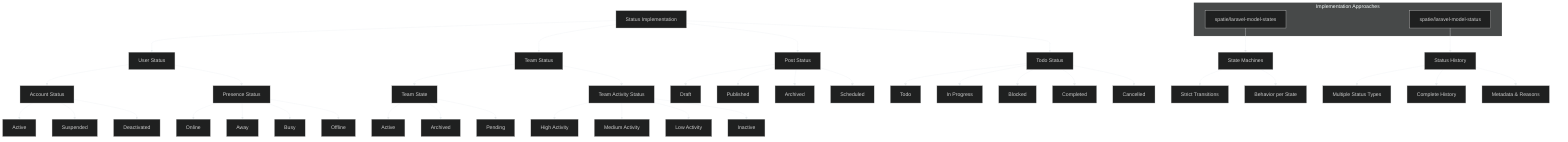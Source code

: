 %%{init: {'theme': 'dark', 'themeVariables': { 'primaryColor': '#2c3e50', 'primaryTextColor': '#ecf0f1', 'primaryBorderColor': '#7f8c8d', 'lineColor': '#ecf0f1', 'secondaryColor': '#34495e', 'tertiaryColor': '#282c34' }}}%%
graph TD
    A[Status Implementation] --> B[User Status]
    A --> C[Team Status]
    A --> D[Post Status]
    A --> E[Todo Status]
    
    B --> B1[Account Status]
    B --> B2[Presence Status]
    
    B1 --> B1A[Active]
    B1 --> B1B[Suspended]
    B1 --> B1C[Deactivated]
    
    B2 --> B2A[Online]
    B2 --> B2B[Away]
    B2 --> B2C[Busy]
    B2 --> B2D[Offline]
    
    C --> C1[Team State]
    C --> C2[Team Activity Status]
    
    C1 --> C1A[Active]
    C1 --> C1B[Archived]
    C1 --> C1C[Pending]
    
    C2 --> C2A[High Activity]
    C2 --> C2B[Medium Activity]
    C2 --> C2C[Low Activity]
    C2 --> C2D[Inactive]
    
    D --> D1[Draft]
    D --> D2[Published]
    D --> D3[Archived]
    D --> D4[Scheduled]
    
    E --> E1[Todo]
    E --> E2[In Progress]
    E --> E3[Blocked]
    E --> E4[Completed]
    E --> E5[Cancelled]
    
    subgraph "Implementation Approaches"
    F[spatie/laravel-model-states]
    G[spatie/laravel-model-status]
    end
    
    F --> H[State Machines]
    G --> I[Status History]
    
    H --> J[Strict Transitions]
    H --> K[Behavior per State]
    
    I --> L[Multiple Status Types]
    I --> M[Complete History]
    I --> N[Metadata & Reasons]